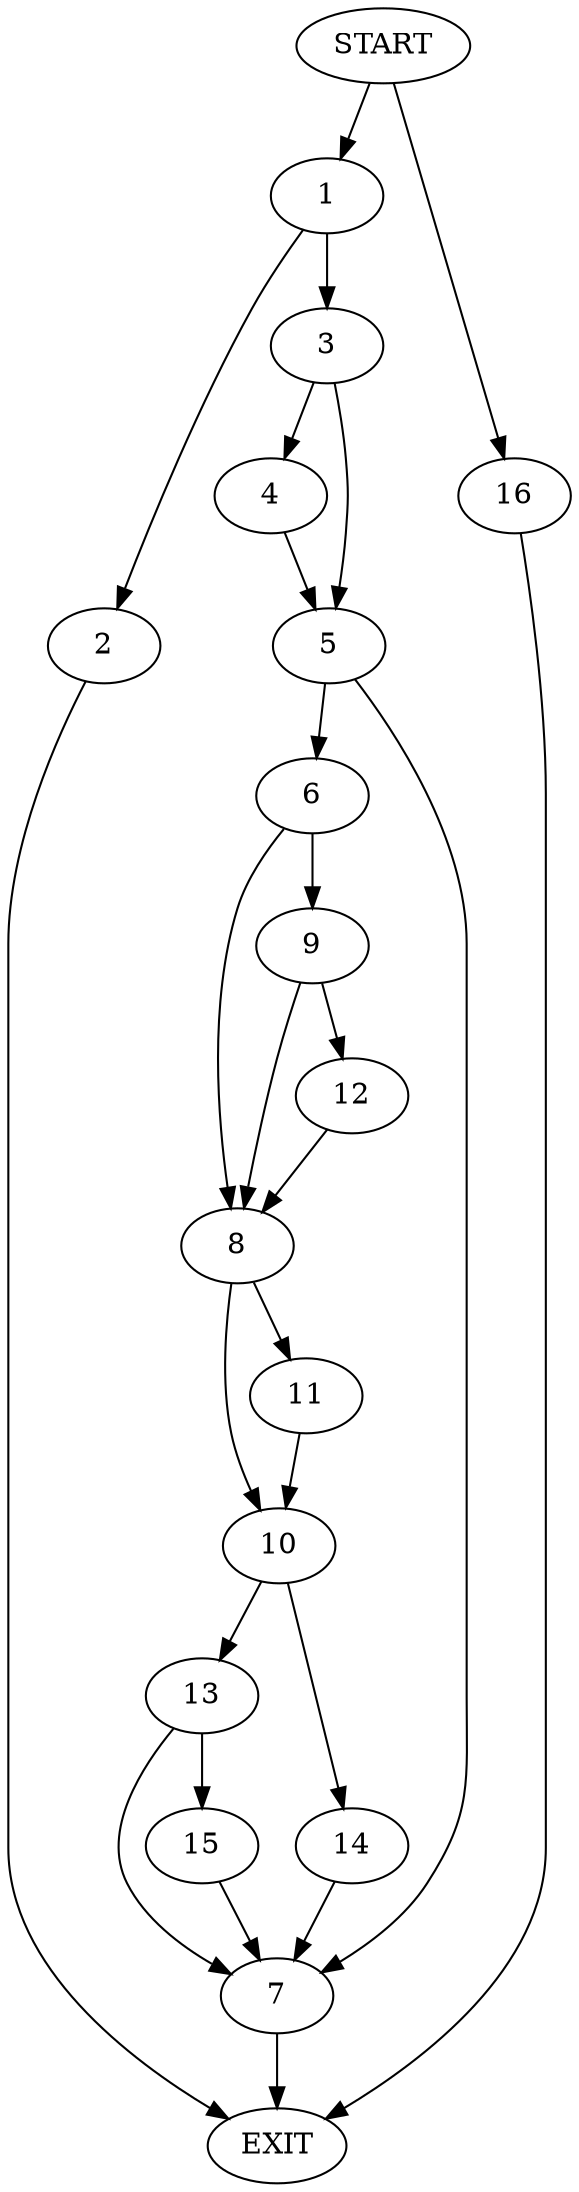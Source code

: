 digraph {
0 [label="START"]
17 [label="EXIT"]
0 -> 1
1 -> 2
1 -> 3
2 -> 17
3 -> 4
3 -> 5
5 -> 6
5 -> 7
4 -> 5
7 -> 17
6 -> 8
6 -> 9
8 -> 10
8 -> 11
9 -> 8
9 -> 12
12 -> 8
11 -> 10
10 -> 13
10 -> 14
14 -> 7
13 -> 15
13 -> 7
15 -> 7
0 -> 16
16 -> 17
}
